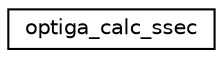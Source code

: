 digraph "Graphical Class Hierarchy"
{
 // LATEX_PDF_SIZE
  edge [fontname="Helvetica",fontsize="10",labelfontname="Helvetica",labelfontsize="10"];
  node [fontname="Helvetica",fontsize="10",shape=record];
  rankdir="LR";
  Node0 [label="optiga_calc_ssec",height=0.2,width=0.4,color="black", fillcolor="white", style="filled",URL="$da/ddc/structoptiga__calc__ssec.html",tooltip="Specifies the data structure for ecdh secret generation."];
}
